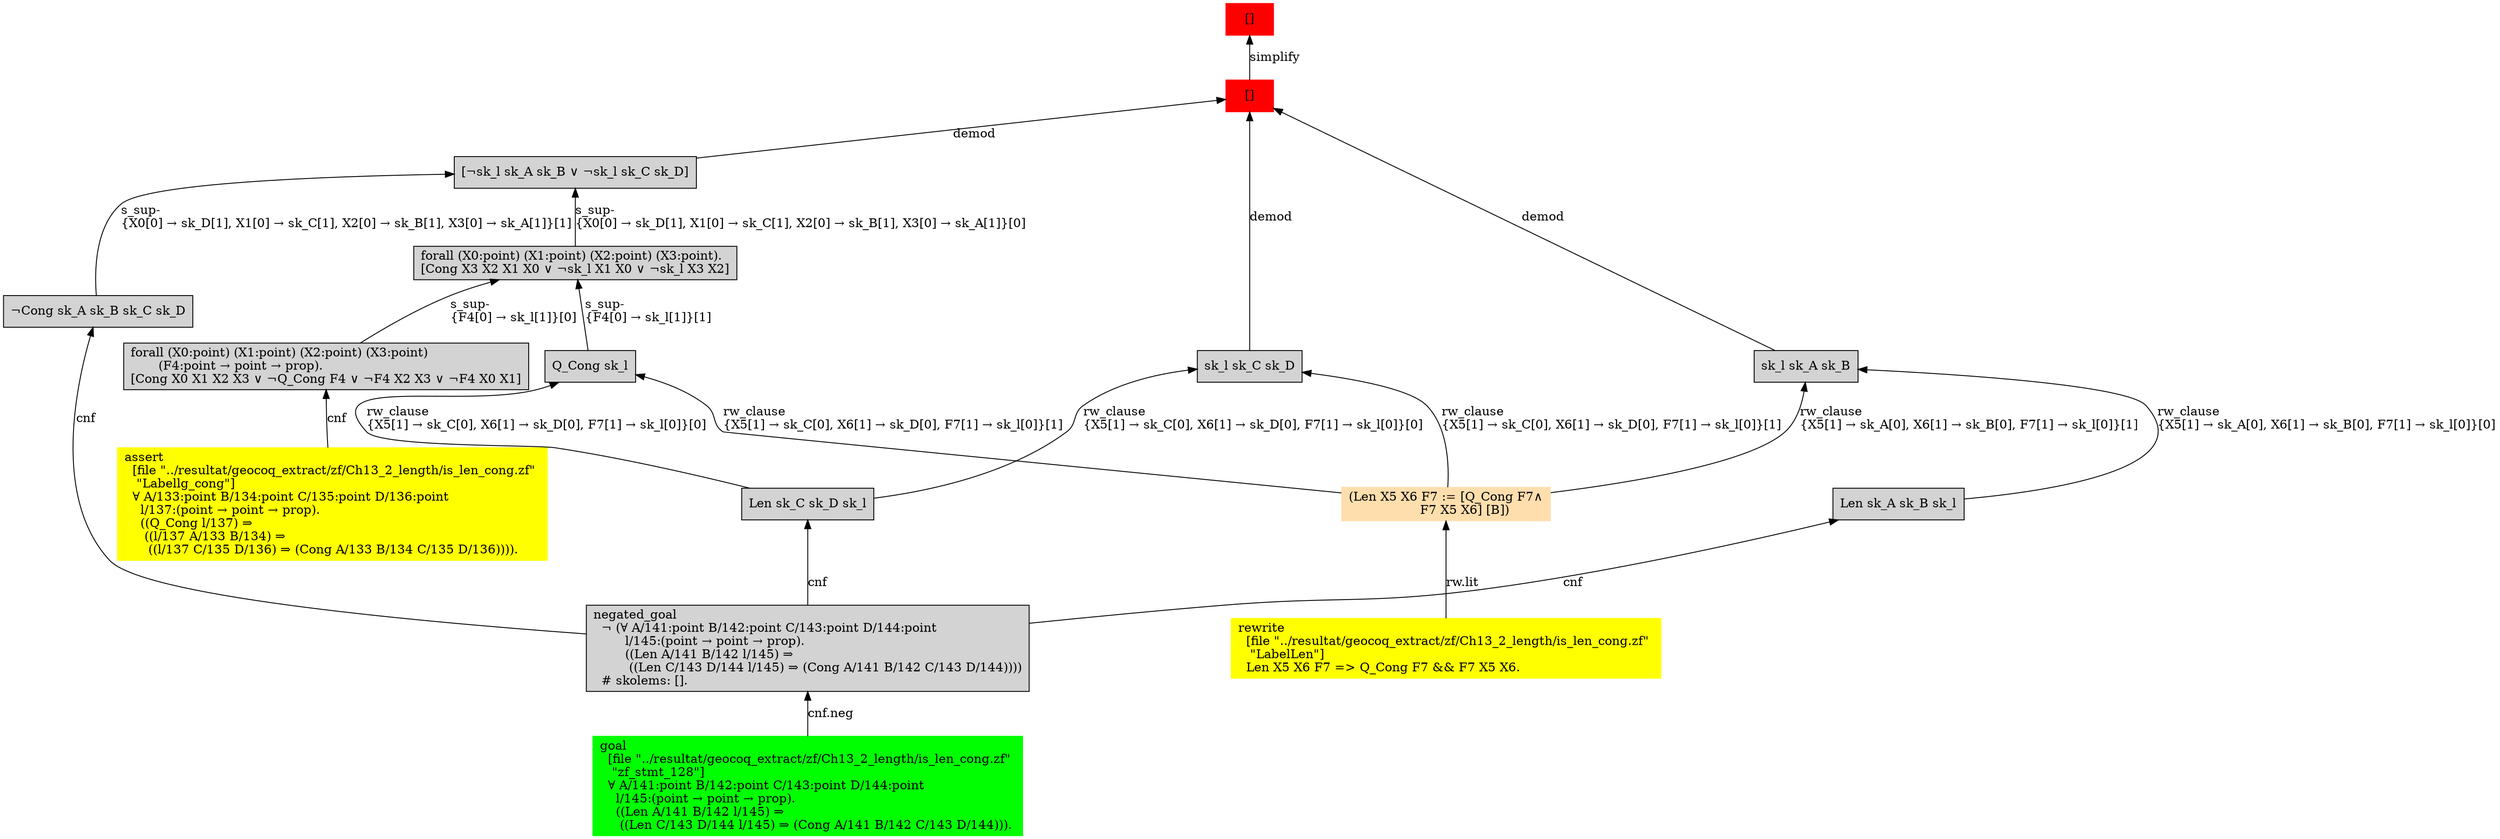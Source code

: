 digraph "unsat_graph" {
  vertex_0 [color=red, label="[]", shape=box, style=filled];
  vertex_0 -> vertex_1 [label="simplify", dir="back"];
  vertex_1 [color=red, label="[]", shape=box, style=filled];
  vertex_1 -> vertex_2 [label="demod", dir="back"];
  vertex_2 [shape=box, label="sk_l sk_C sk_D\l", style=filled];
  vertex_2 -> vertex_3 [label="rw_clause\l\{X5[1] → sk_C[0], X6[1] → sk_D[0], F7[1] → sk_l[0]\}[1]\l", dir="back"];
  vertex_3 [color=navajowhite, shape=box, label="(Len X5 X6 F7 := [Q_Cong F7∧\l                  F7 X5 X6] [B])\l", style=filled];
  vertex_3 -> vertex_4 [label="rw.lit", dir="back"];
  vertex_4 [color=yellow, shape=box, label="rewrite\l  [file \"../resultat/geocoq_extract/zf/Ch13_2_length/is_len_cong.zf\" \l   \"LabelLen\"]\l  Len X5 X6 F7 =\> Q_Cong F7 && F7 X5 X6.\l", style=filled];
  vertex_2 -> vertex_5 [label="rw_clause\l\{X5[1] → sk_C[0], X6[1] → sk_D[0], F7[1] → sk_l[0]\}[0]\l", dir="back"];
  vertex_5 [shape=box, label="Len sk_C sk_D sk_l\l", style=filled];
  vertex_5 -> vertex_6 [label="cnf", dir="back"];
  vertex_6 [shape=box, label="negated_goal\l  ¬ (∀ A/141:point B/142:point C/143:point D/144:point \l        l/145:(point → point → prop).\l        ((Len A/141 B/142 l/145) ⇒\l         ((Len C/143 D/144 l/145) ⇒ (Cong A/141 B/142 C/143 D/144))))\l  # skolems: [].\l", style=filled];
  vertex_6 -> vertex_7 [label="cnf.neg", dir="back"];
  vertex_7 [color=green, shape=box, label="goal\l  [file \"../resultat/geocoq_extract/zf/Ch13_2_length/is_len_cong.zf\" \l   \"zf_stmt_128\"]\l  ∀ A/141:point B/142:point C/143:point D/144:point \l    l/145:(point → point → prop).\l    ((Len A/141 B/142 l/145) ⇒\l     ((Len C/143 D/144 l/145) ⇒ (Cong A/141 B/142 C/143 D/144))).\l", style=filled];
  vertex_1 -> vertex_8 [label="demod", dir="back"];
  vertex_8 [shape=box, label="sk_l sk_A sk_B\l", style=filled];
  vertex_8 -> vertex_3 [label="rw_clause\l\{X5[1] → sk_A[0], X6[1] → sk_B[0], F7[1] → sk_l[0]\}[1]\l", dir="back"];
  vertex_8 -> vertex_9 [label="rw_clause\l\{X5[1] → sk_A[0], X6[1] → sk_B[0], F7[1] → sk_l[0]\}[0]\l", dir="back"];
  vertex_9 [shape=box, label="Len sk_A sk_B sk_l\l", style=filled];
  vertex_9 -> vertex_6 [label="cnf", dir="back"];
  vertex_1 -> vertex_10 [label="demod", dir="back"];
  vertex_10 [shape=box, label="[¬sk_l sk_A sk_B ∨ ¬sk_l sk_C sk_D]\l", style=filled];
  vertex_10 -> vertex_11 [label="s_sup-\l\{X0[0] → sk_D[1], X1[0] → sk_C[1], X2[0] → sk_B[1], X3[0] → sk_A[1]\}[1]\l", dir="back"];
  vertex_11 [shape=box, label="¬Cong sk_A sk_B sk_C sk_D\l", style=filled];
  vertex_11 -> vertex_6 [label="cnf", dir="back"];
  vertex_10 -> vertex_12 [label="s_sup-\l\{X0[0] → sk_D[1], X1[0] → sk_C[1], X2[0] → sk_B[1], X3[0] → sk_A[1]\}[0]\l", dir="back"];
  vertex_12 [shape=box, label="forall (X0:point) (X1:point) (X2:point) (X3:point).\l[Cong X3 X2 X1 X0 ∨ ¬sk_l X1 X0 ∨ ¬sk_l X3 X2]\l", style=filled];
  vertex_12 -> vertex_13 [label="s_sup-\l\{F4[0] → sk_l[1]\}[0]\l", dir="back"];
  vertex_13 [shape=box, label="forall (X0:point) (X1:point) (X2:point) (X3:point) \l       (F4:point → point → prop).\l[Cong X0 X1 X2 X3 ∨ ¬Q_Cong F4 ∨ ¬F4 X2 X3 ∨ ¬F4 X0 X1]\l", style=filled];
  vertex_13 -> vertex_14 [label="cnf", dir="back"];
  vertex_14 [color=yellow, shape=box, label="assert\l  [file \"../resultat/geocoq_extract/zf/Ch13_2_length/is_len_cong.zf\" \l   \"Labellg_cong\"]\l  ∀ A/133:point B/134:point C/135:point D/136:point \l    l/137:(point → point → prop).\l    ((Q_Cong l/137) ⇒\l     ((l/137 A/133 B/134) ⇒\l      ((l/137 C/135 D/136) ⇒ (Cong A/133 B/134 C/135 D/136)))).\l", style=filled];
  vertex_12 -> vertex_15 [label="s_sup-\l\{F4[0] → sk_l[1]\}[1]\l", dir="back"];
  vertex_15 [shape=box, label="Q_Cong sk_l\l", style=filled];
  vertex_15 -> vertex_3 [label="rw_clause\l\{X5[1] → sk_C[0], X6[1] → sk_D[0], F7[1] → sk_l[0]\}[1]\l", dir="back"];
  vertex_15 -> vertex_5 [label="rw_clause\l\{X5[1] → sk_C[0], X6[1] → sk_D[0], F7[1] → sk_l[0]\}[0]\l", dir="back"];
  }


